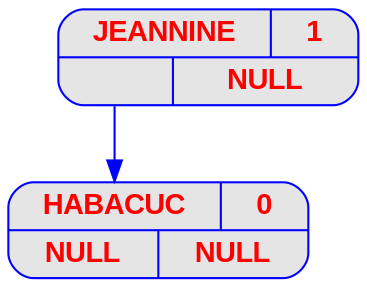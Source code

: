 digraph displayAVL {
	node [
		fontname  = "Arial bold" 
		fontsize  = "14"
		fontcolor = "red"
		style     = "rounded, filled"
		shape     = "record"
		fillcolor = "grey90"
		color     = "blue"
		width     = "2"
	]

	edge [
		color     = "blue"
	]

	"JEANNINE" [label = "{{<nom> JEANNINE | <bal> 1 } | { <g> | <d>}}"];
	"JEANNINE" [label = "{{<nom> JEANNINE | <bal> 1 }| { <g> | <d> NULL}}"];
	"JEANNINE":g -> "HABACUC":nom;
	"HABACUC" [label = "{{<nom> HABACUC | <bal> 0 } | { <g> | <d>}}"];
	"HABACUC" [label = "{{<nom> HABACUC | <bal> 0 }| { <g> NULL | <d> NULL}}"];
}
